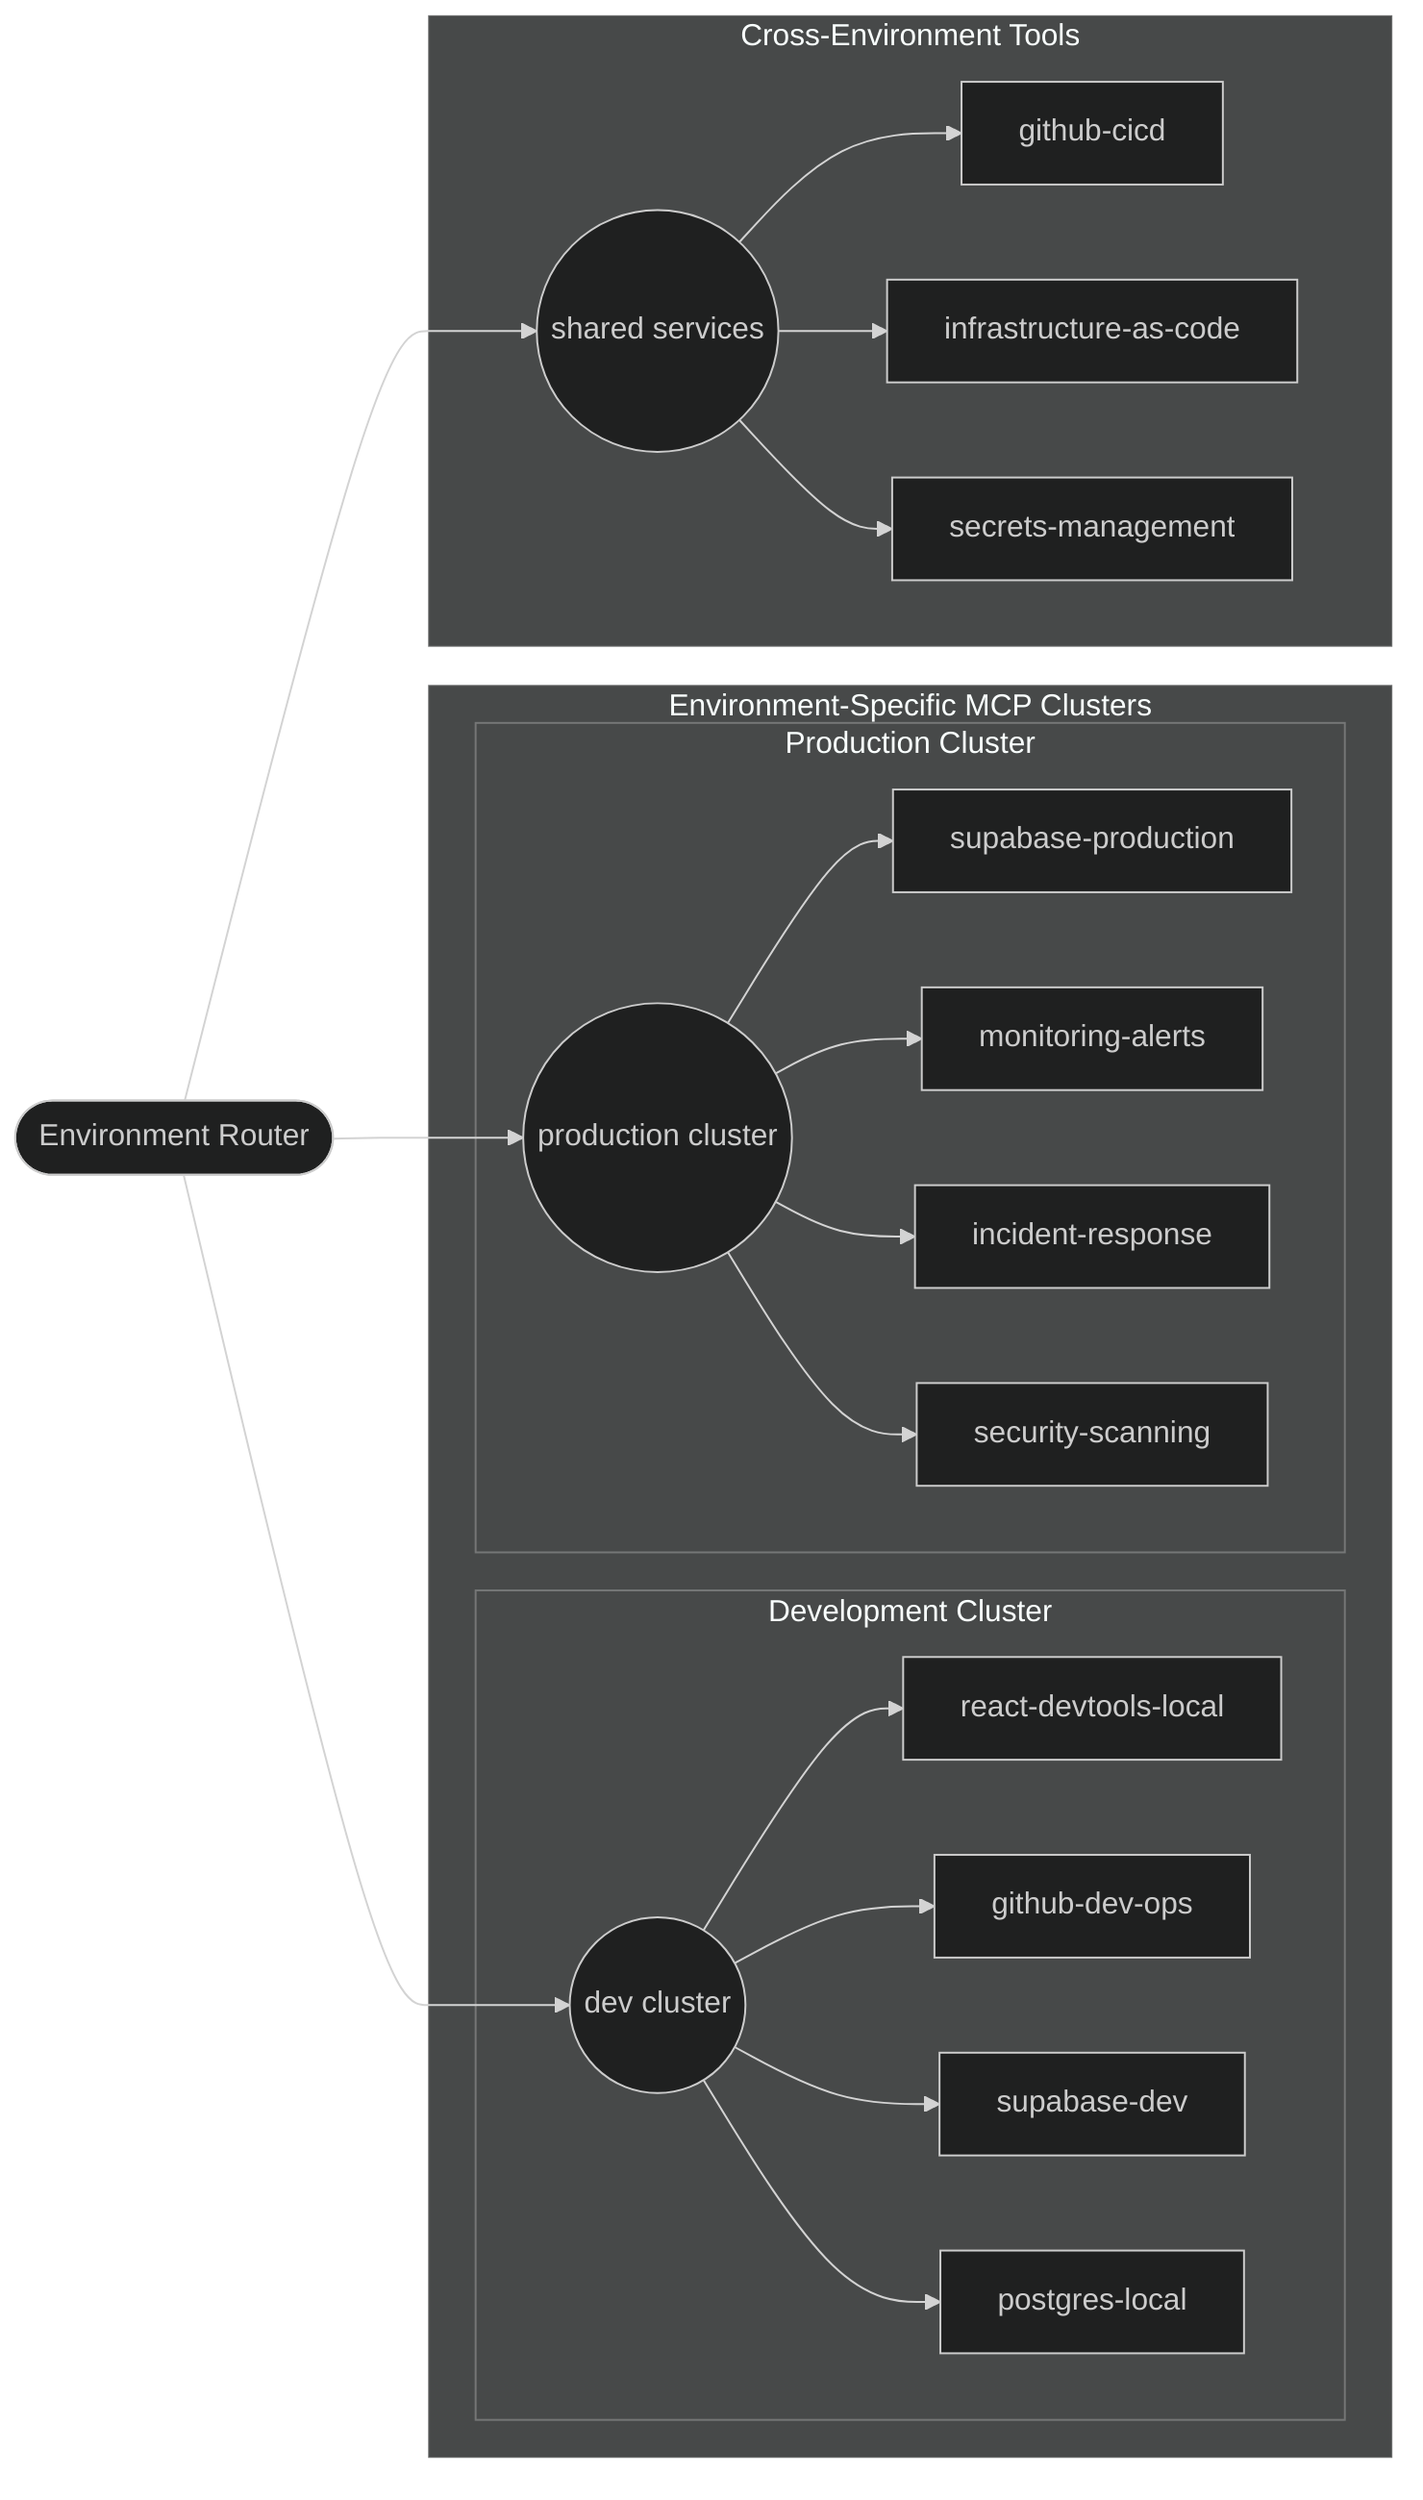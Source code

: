 %%{init: {'theme': 'dark'}}%%
flowchart LR
    ENV_ROUTER@{shape: stadium, label: "Environment Router"}

    subgraph env_clusters ["Environment-Specific MCP Clusters"]
        subgraph dev_cluster ["Development Cluster"]
            DEV_ENTRY((dev cluster))
            DEV_ENTRY --> D1[react-devtools-local]
            DEV_ENTRY --> D2[github-dev-ops]
            DEV_ENTRY --> D3[supabase-dev]
            DEV_ENTRY --> D4[postgres-local]
        end

     
        subgraph prod_cluster ["Production Cluster"]
            PROD_ENTRY((production cluster))
            PROD_ENTRY --> P1[supabase-production]
            PROD_ENTRY --> P2[monitoring-alerts]
            PROD_ENTRY --> P3[incident-response]
            PROD_ENTRY --> P4[security-scanning]
        end
    end

    subgraph cross_tools ["Cross-Environment Tools"]
        direction TB
        CROSS_ENTRY((shared services))
        CROSS_ENTRY --> X1[github-cicd]
        CROSS_ENTRY --> X2[infrastructure-as-code]
        CROSS_ENTRY --> X3[secrets-management]
    end

    ENV_ROUTER --> DEV_ENTRY
    ENV_ROUTER --> PROD_ENTRY
    ENV_ROUTER --> CROSS_ENTRY